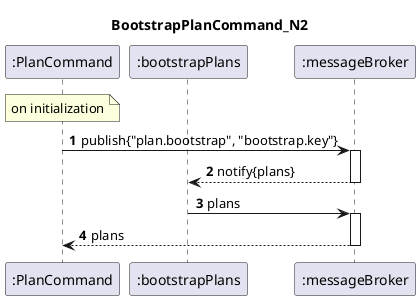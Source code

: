 @startuml
'https://plantuml.com/sequence-diagram

title BootstrapPlanCommand_N2

autoactivate on
autonumber

participant ":PlanCommand" as PlanCommand
participant ":bootstrapPlans" as bootP

participant ":messageBroker" as MB

note over PlanCommand: on initialization
PlanCommand -> MB: publish{"plan.bootstrap", "bootstrap.key"}
MB --> bootP: notify{plans}
bootP -> MB: plans
MB--> PlanCommand: plans


@enduml
